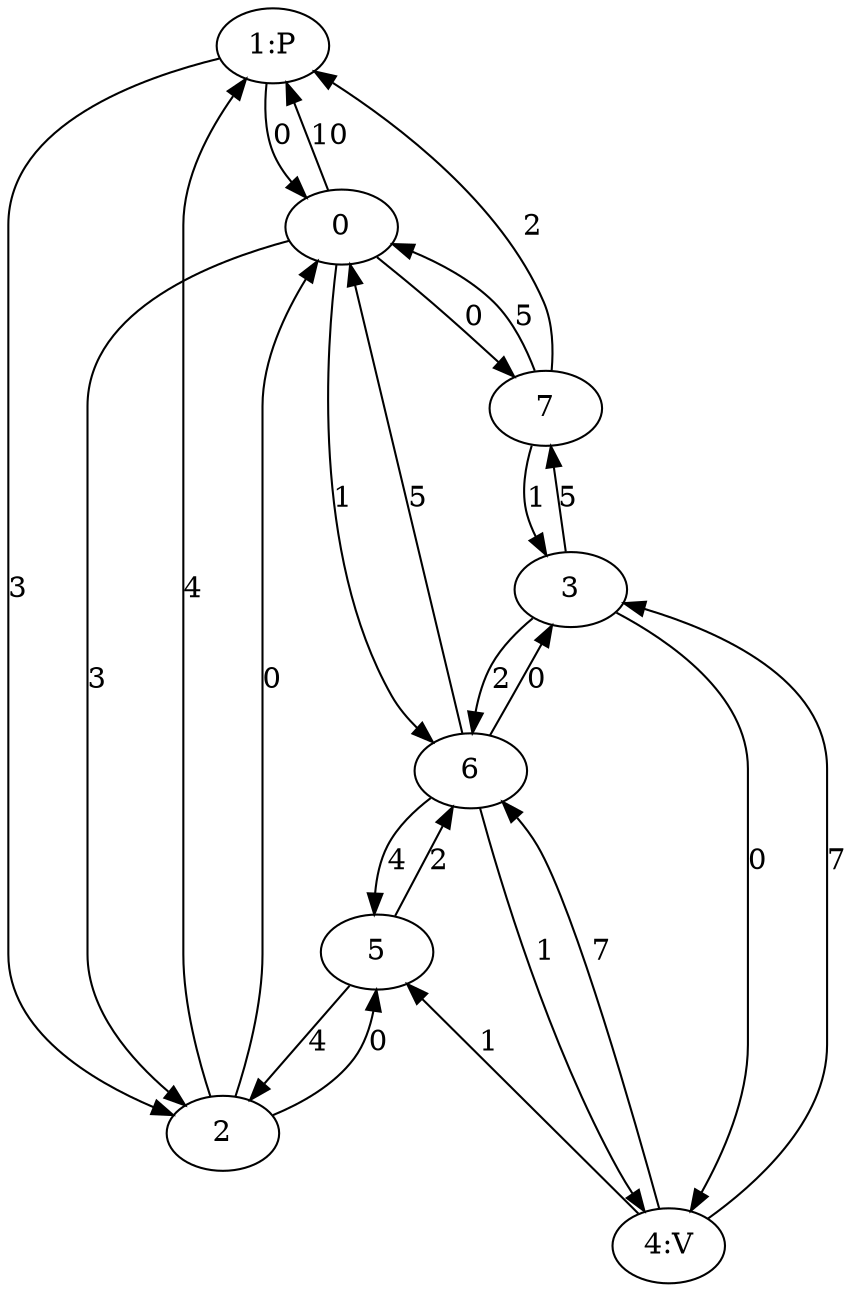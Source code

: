 digraph {
{ rank=source; "1:P" }
{ rank=sink; "4:V" }
0 -> "1:P"[label="10"];
0 -> 2[label="3"];
0 -> 6[label="1"];
0 -> 7[label="0"];
"1:P" -> 0[label="0"];
"1:P" -> 2[label="3"];
2 -> 0[label="0"];
2 -> "1:P"[label="4"];
2 -> 5[label="0"];
3 -> "4:V"[label="0"];
3 -> 6[label="2"];
3 -> 7[label="5"];
"4:V" -> 3[label="7"];
"4:V" -> 5[label="1"];
"4:V" -> 6[label="7"];
5 -> 2[label="4"];
5 -> 6[label="2"];
6 -> 0[label="5"];
6 -> 3[label="0"];
6 -> "4:V"[label="1"];
6 -> 5[label="4"];
7 -> 0[label="5"];
7 -> "1:P"[label="2"];
7 -> 3[label="1"];
}
